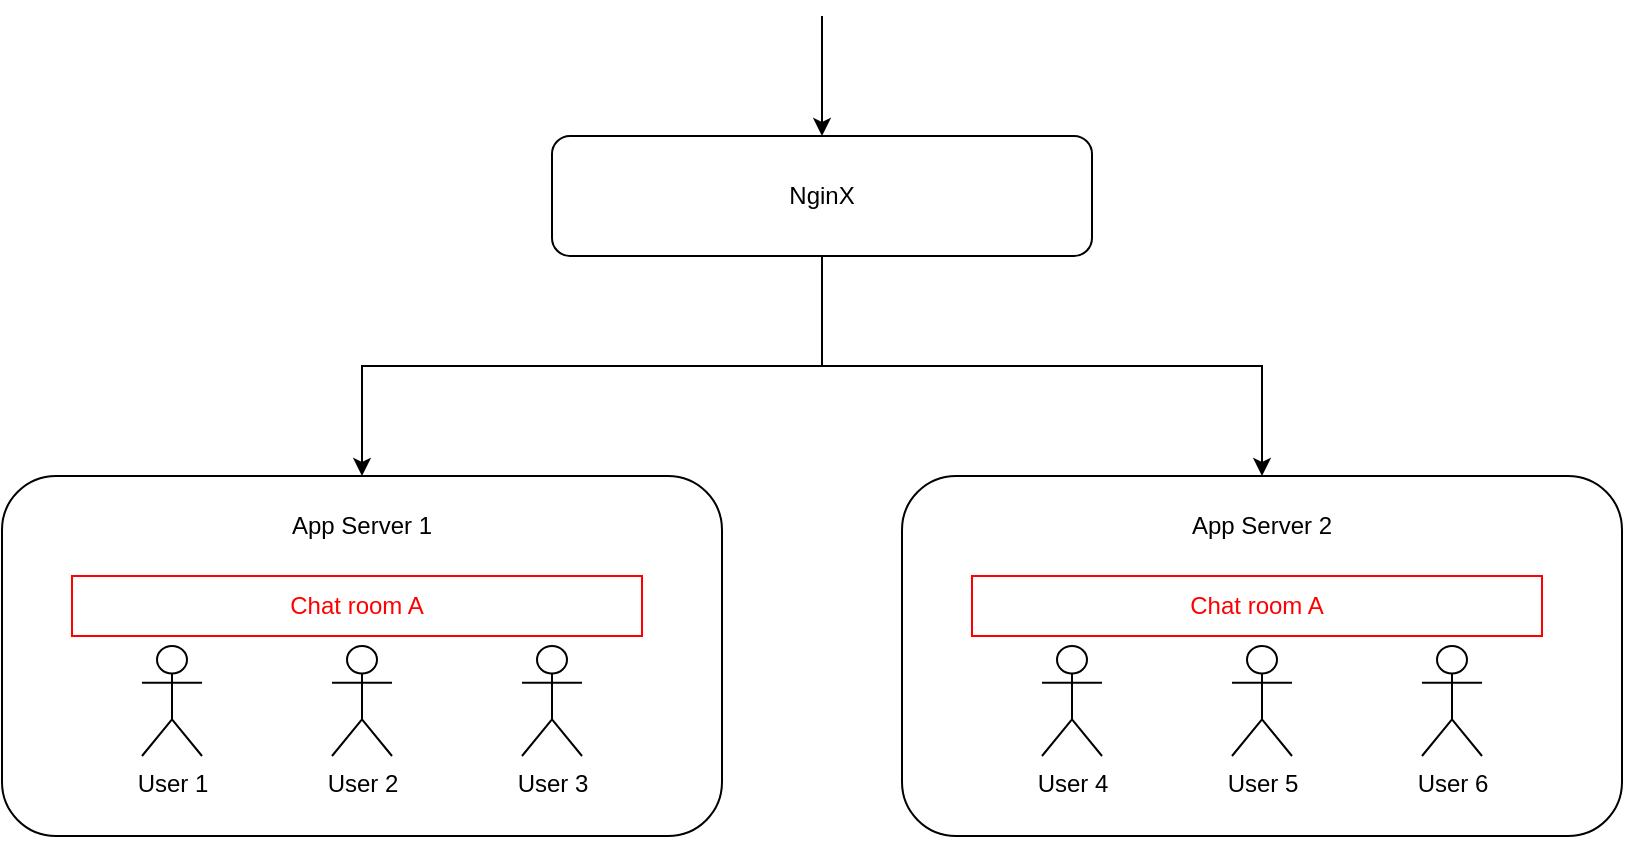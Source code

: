 <mxfile version="10.9.7" type="device"><diagram id="JttTUcmJve7ZE5NkK8ah" name="Page-1"><mxGraphModel dx="1106" dy="788" grid="1" gridSize="10" guides="1" tooltips="1" connect="1" arrows="1" fold="1" page="1" pageScale="1" pageWidth="1169" pageHeight="827" math="0" shadow="0"><root><mxCell id="0"/><mxCell id="1" parent="0"/><mxCell id="aQHw509wyGLt3rmwFLF1-41" value="" style="group" vertex="1" connectable="0" parent="1"><mxGeometry x="110" y="80" width="810" height="420" as="geometry"/></mxCell><mxCell id="aQHw509wyGLt3rmwFLF1-18" value="" style="group" vertex="1" connectable="0" parent="aQHw509wyGLt3rmwFLF1-41"><mxGeometry y="230" width="360" height="190" as="geometry"/></mxCell><mxCell id="aQHw509wyGLt3rmwFLF1-7" value="" style="rounded=1;whiteSpace=wrap;html=1;" vertex="1" parent="aQHw509wyGLt3rmwFLF1-18"><mxGeometry width="360" height="180" as="geometry"/></mxCell><mxCell id="aQHw509wyGLt3rmwFLF1-8" value="&lt;font color=&quot;#ff0000&quot;&gt;Chat room A&lt;/font&gt;" style="rounded=0;whiteSpace=wrap;html=1;strokeColor=#FF0000;" vertex="1" parent="aQHw509wyGLt3rmwFLF1-18"><mxGeometry x="35" y="50" width="285" height="30" as="geometry"/></mxCell><mxCell id="aQHw509wyGLt3rmwFLF1-11" value="App Server 1" style="text;html=1;strokeColor=none;fillColor=none;align=center;verticalAlign=middle;whiteSpace=wrap;rounded=0;" vertex="1" parent="aQHw509wyGLt3rmwFLF1-18"><mxGeometry x="135" y="15" width="90" height="20" as="geometry"/></mxCell><mxCell id="aQHw509wyGLt3rmwFLF1-23" value="User 1" style="shape=umlActor;verticalLabelPosition=bottom;labelBackgroundColor=#ffffff;verticalAlign=top;html=1;outlineConnect=0;" vertex="1" parent="aQHw509wyGLt3rmwFLF1-18"><mxGeometry x="70" y="85" width="30" height="55" as="geometry"/></mxCell><mxCell id="aQHw509wyGLt3rmwFLF1-26" value="User 2&lt;span style=&quot;font-family: &amp;#34;helvetica&amp;#34; , &amp;#34;arial&amp;#34; , sans-serif ; font-size: 0px ; background-color: rgb(248 , 249 , 250)&quot;&gt;%3CmxGraphModel%3E%3Croot%3E%3CmxCell%20id%3D%220%22%2F%3E%3CmxCell%20id%3D%221%22%20parent%3D%220%22%2F%3E%3CmxCell%20id%3D%222%22%20value%3D%22User%20X%22%20style%3D%22shape%3DumlActor%3BverticalLabelPosition%3Dbottom%3BlabelBackgroundColor%3D%23ffffff%3BverticalAlign%3Dtop%3Bhtml%3D1%3BoutlineConnect%3D0%3B%22%20vertex%3D%221%22%20parent%3D%221%22%3E%3CmxGeometry%20x%3D%22160%22%20y%3D%22395%22%20width%3D%2230%22%20height%3D%2255%22%20as%3D%22geometry%22%2F%3E%3C%2FmxCell%3E%3C%2Froot%3E%3C%2FmxGraphModel%3E&lt;/span&gt;" style="shape=umlActor;verticalLabelPosition=bottom;labelBackgroundColor=#ffffff;verticalAlign=top;html=1;outlineConnect=0;" vertex="1" parent="aQHw509wyGLt3rmwFLF1-18"><mxGeometry x="165" y="85" width="30" height="55" as="geometry"/></mxCell><mxCell id="aQHw509wyGLt3rmwFLF1-28" value="User 3&lt;span style=&quot;font-family: &amp;#34;helvetica&amp;#34; , &amp;#34;arial&amp;#34; , sans-serif ; font-size: 0px ; background-color: rgb(248 , 249 , 250)&quot;&gt;%3CmxGraphModel%3E%3Croot%3E%3CmxCell%20id%3D%220%22%2F%3E%3CmxCell%20id%3D%221%22%20parent%3D%220%22%2F%3E%3CmxCell%20id%3D%222%22%20value%3D%22User%20X%22%20style%3D%22shape%3DumlActor%3BverticalLabelPosition%3Dbottom%3BlabelBackgroundColor%3D%23ffffff%3BverticalAlign%3Dtop%3Bhtml%3D1%3BoutlineConnect%3D0%3B%22%20vertex%3D%221%22%20parent%3D%221%22%3E%3CmxGeometry%20x%3D%22160%22%20y%3D%22395%22%20width%3D%2230%22%20height%3D%2255%22%20as%3D%22geometry%22%2F%3E%3C%2FmxCell%3E%3C%2Froot%3E%3C%2FmxGraphModel%3E&lt;/span&gt;" style="shape=umlActor;verticalLabelPosition=bottom;labelBackgroundColor=#ffffff;verticalAlign=top;html=1;outlineConnect=0;" vertex="1" parent="aQHw509wyGLt3rmwFLF1-18"><mxGeometry x="260" y="85" width="30" height="55" as="geometry"/></mxCell><mxCell id="aQHw509wyGLt3rmwFLF1-30" value="" style="group" vertex="1" connectable="0" parent="aQHw509wyGLt3rmwFLF1-41"><mxGeometry x="450" y="230" width="360" height="190" as="geometry"/></mxCell><mxCell id="aQHw509wyGLt3rmwFLF1-31" value="" style="rounded=1;whiteSpace=wrap;html=1;" vertex="1" parent="aQHw509wyGLt3rmwFLF1-30"><mxGeometry width="360" height="180" as="geometry"/></mxCell><mxCell id="aQHw509wyGLt3rmwFLF1-32" value="&lt;font color=&quot;#ff0000&quot;&gt;Chat room A&lt;/font&gt;" style="rounded=0;whiteSpace=wrap;html=1;strokeColor=#FF0000;" vertex="1" parent="aQHw509wyGLt3rmwFLF1-30"><mxGeometry x="35" y="50" width="285" height="30" as="geometry"/></mxCell><mxCell id="aQHw509wyGLt3rmwFLF1-33" value="App Server 2" style="text;html=1;strokeColor=none;fillColor=none;align=center;verticalAlign=middle;whiteSpace=wrap;rounded=0;" vertex="1" parent="aQHw509wyGLt3rmwFLF1-30"><mxGeometry x="135" y="15" width="90" height="20" as="geometry"/></mxCell><mxCell id="aQHw509wyGLt3rmwFLF1-34" value="User 4" style="shape=umlActor;verticalLabelPosition=bottom;labelBackgroundColor=#ffffff;verticalAlign=top;html=1;outlineConnect=0;" vertex="1" parent="aQHw509wyGLt3rmwFLF1-30"><mxGeometry x="70" y="85" width="30" height="55" as="geometry"/></mxCell><mxCell id="aQHw509wyGLt3rmwFLF1-35" value="User 5&lt;span style=&quot;font-family: &amp;#34;helvetica&amp;#34; , &amp;#34;arial&amp;#34; , sans-serif ; font-size: 0px ; background-color: rgb(248 , 249 , 250)&quot;&gt;%3CmxGraphModel%3E%3Croot%3E%3CmxCell%20id%3D%220%22%2F%3E%3CmxCell%20id%3D%221%22%20parent%3D%220%22%2F%3E%3CmxCell%20id%3D%222%22%20value%3D%22User%20X%22%20style%3D%22shape%3DumlActor%3BverticalLabelPosition%3Dbottom%3BlabelBackgroundColor%3D%23ffffff%3BverticalAlign%3Dtop%3Bhtml%3D1%3BoutlineConnect%3D0%3B%22%20vertex%3D%221%22%20parent%3D%221%22%3E%3CmxGeometry%20x%3D%22160%22%20y%3D%22395%22%20width%3D%2230%22%20height%3D%2255%22%20as%3D%22geometry%22%2F%3E%3C%2FmxCell%3E%3C%2Froot%3E%3C%2FmxGraphModel%3E&lt;/span&gt;" style="shape=umlActor;verticalLabelPosition=bottom;labelBackgroundColor=#ffffff;verticalAlign=top;html=1;outlineConnect=0;" vertex="1" parent="aQHw509wyGLt3rmwFLF1-30"><mxGeometry x="165" y="85" width="30" height="55" as="geometry"/></mxCell><mxCell id="aQHw509wyGLt3rmwFLF1-36" value="User 6&lt;span style=&quot;font-family: &amp;#34;helvetica&amp;#34; , &amp;#34;arial&amp;#34; , sans-serif ; font-size: 0px ; background-color: rgb(248 , 249 , 250)&quot;&gt;%3CmxGraphModel%3E%3Croot%3E%3CmxCell%20id%3D%220%22%2F%3E%3CmxCell%20id%3D%221%22%20parent%3D%220%22%2F%3E%3CmxCell%20id%3D%222%22%20value%3D%22User%20X%22%20style%3D%22shape%3DumlActor%3BverticalLabelPosition%3Dbottom%3BlabelBackgroundColor%3D%23ffffff%3BverticalAlign%3Dtop%3Bhtml%3D1%3BoutlineConnect%3D0%3B%22%20vertex%3D%221%22%20parent%3D%221%22%3E%3CmxGeometry%20x%3D%22160%22%20y%3D%22395%22%20width%3D%2230%22%20height%3D%2255%22%20as%3D%22geometry%22%2F%3E%3C%2FmxCell%3E%3C%2Froot%3E%3C%2FmxGraphModel%3E&lt;/span&gt;" style="shape=umlActor;verticalLabelPosition=bottom;labelBackgroundColor=#ffffff;verticalAlign=top;html=1;outlineConnect=0;" vertex="1" parent="aQHw509wyGLt3rmwFLF1-30"><mxGeometry x="260" y="85" width="30" height="55" as="geometry"/></mxCell><mxCell id="aQHw509wyGLt3rmwFLF1-38" style="edgeStyle=orthogonalEdgeStyle;rounded=0;orthogonalLoop=1;jettySize=auto;html=1;exitX=0.5;exitY=1;exitDx=0;exitDy=0;" edge="1" parent="aQHw509wyGLt3rmwFLF1-41" source="aQHw509wyGLt3rmwFLF1-37" target="aQHw509wyGLt3rmwFLF1-7"><mxGeometry relative="1" as="geometry"/></mxCell><mxCell id="aQHw509wyGLt3rmwFLF1-39" style="edgeStyle=orthogonalEdgeStyle;rounded=0;orthogonalLoop=1;jettySize=auto;html=1;exitX=0.5;exitY=1;exitDx=0;exitDy=0;" edge="1" parent="aQHw509wyGLt3rmwFLF1-41" source="aQHw509wyGLt3rmwFLF1-37" target="aQHw509wyGLt3rmwFLF1-31"><mxGeometry relative="1" as="geometry"/></mxCell><mxCell id="aQHw509wyGLt3rmwFLF1-37" value="NginX" style="rounded=1;whiteSpace=wrap;html=1;" vertex="1" parent="aQHw509wyGLt3rmwFLF1-41"><mxGeometry x="275" y="60" width="270" height="60" as="geometry"/></mxCell><mxCell id="aQHw509wyGLt3rmwFLF1-40" value="" style="endArrow=classic;html=1;entryX=0.5;entryY=0;entryDx=0;entryDy=0;" edge="1" parent="aQHw509wyGLt3rmwFLF1-41" target="aQHw509wyGLt3rmwFLF1-37"><mxGeometry width="50" height="50" relative="1" as="geometry"><mxPoint x="410" as="sourcePoint"/><mxPoint x="50" y="440" as="targetPoint"/></mxGeometry></mxCell></root></mxGraphModel></diagram></mxfile>